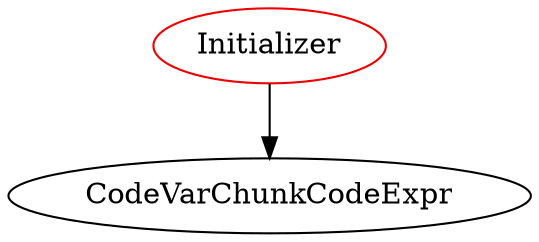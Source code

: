 digraph initializer{
Initializer -> CodeVarChunkCodeExpr;
Initializer	[shape=oval, color=red2, label="Initializer"];
}
